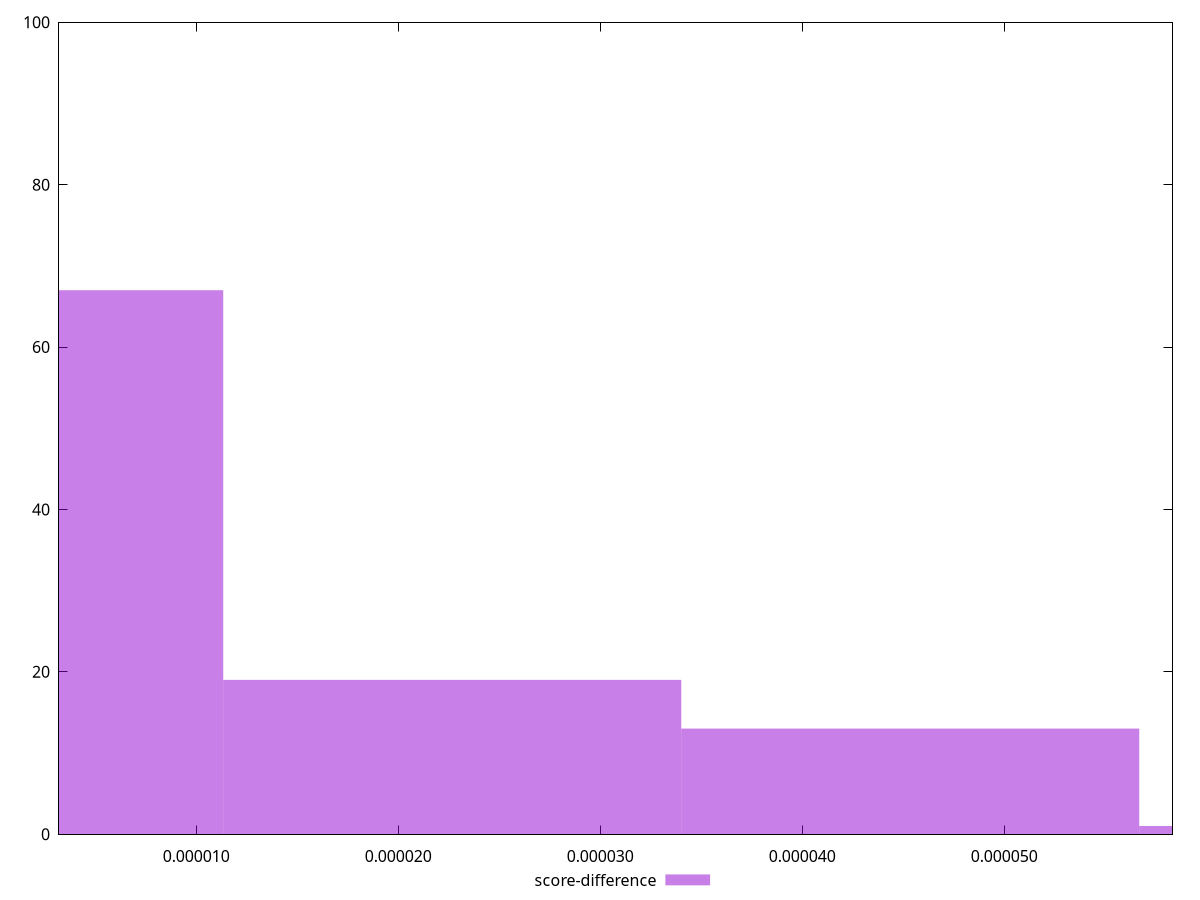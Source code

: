 reset

$scoreDifference <<EOF
0 67
0.000045344262503292586 13
0.000022672131251646293 19
0.00006801639375493887 1
EOF

set key outside below
set boxwidth 0.000022672131251646293
set xrange [0.000003205505933356889:0.00005832611005063271]
set yrange [0:100]
set trange [0:100]
set style fill transparent solid 0.5 noborder
set terminal svg size 640, 490 enhanced background rgb 'white'
set output "report_00008_2021-01-22T20:58:29.167/max-potential-fid/samples/pages+cached+noadtech/score-difference/histogram.svg"

plot $scoreDifference title "score-difference" with boxes

reset
